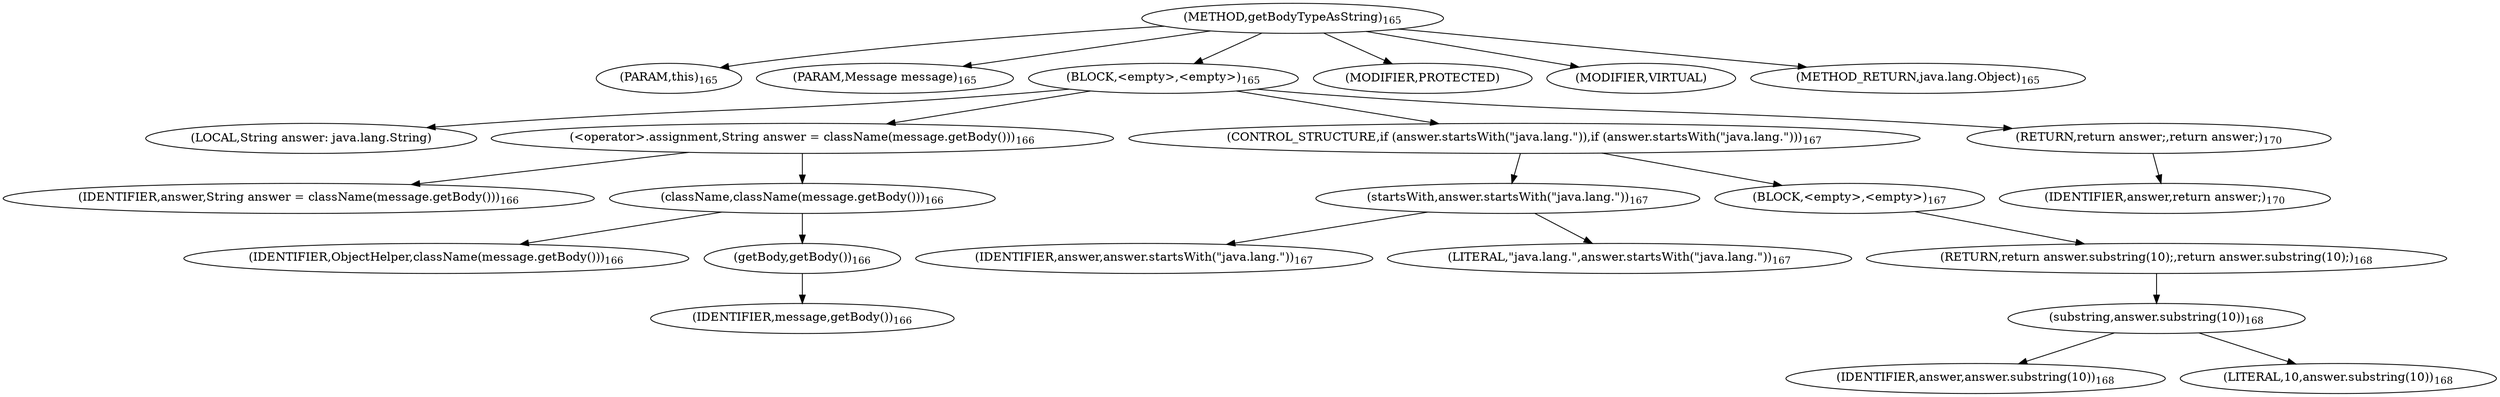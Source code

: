 digraph "getBodyTypeAsString" {  
"502" [label = <(METHOD,getBodyTypeAsString)<SUB>165</SUB>> ]
"503" [label = <(PARAM,this)<SUB>165</SUB>> ]
"504" [label = <(PARAM,Message message)<SUB>165</SUB>> ]
"505" [label = <(BLOCK,&lt;empty&gt;,&lt;empty&gt;)<SUB>165</SUB>> ]
"506" [label = <(LOCAL,String answer: java.lang.String)> ]
"507" [label = <(&lt;operator&gt;.assignment,String answer = className(message.getBody()))<SUB>166</SUB>> ]
"508" [label = <(IDENTIFIER,answer,String answer = className(message.getBody()))<SUB>166</SUB>> ]
"509" [label = <(className,className(message.getBody()))<SUB>166</SUB>> ]
"510" [label = <(IDENTIFIER,ObjectHelper,className(message.getBody()))<SUB>166</SUB>> ]
"511" [label = <(getBody,getBody())<SUB>166</SUB>> ]
"512" [label = <(IDENTIFIER,message,getBody())<SUB>166</SUB>> ]
"513" [label = <(CONTROL_STRUCTURE,if (answer.startsWith(&quot;java.lang.&quot;)),if (answer.startsWith(&quot;java.lang.&quot;)))<SUB>167</SUB>> ]
"514" [label = <(startsWith,answer.startsWith(&quot;java.lang.&quot;))<SUB>167</SUB>> ]
"515" [label = <(IDENTIFIER,answer,answer.startsWith(&quot;java.lang.&quot;))<SUB>167</SUB>> ]
"516" [label = <(LITERAL,&quot;java.lang.&quot;,answer.startsWith(&quot;java.lang.&quot;))<SUB>167</SUB>> ]
"517" [label = <(BLOCK,&lt;empty&gt;,&lt;empty&gt;)<SUB>167</SUB>> ]
"518" [label = <(RETURN,return answer.substring(10);,return answer.substring(10);)<SUB>168</SUB>> ]
"519" [label = <(substring,answer.substring(10))<SUB>168</SUB>> ]
"520" [label = <(IDENTIFIER,answer,answer.substring(10))<SUB>168</SUB>> ]
"521" [label = <(LITERAL,10,answer.substring(10))<SUB>168</SUB>> ]
"522" [label = <(RETURN,return answer;,return answer;)<SUB>170</SUB>> ]
"523" [label = <(IDENTIFIER,answer,return answer;)<SUB>170</SUB>> ]
"524" [label = <(MODIFIER,PROTECTED)> ]
"525" [label = <(MODIFIER,VIRTUAL)> ]
"526" [label = <(METHOD_RETURN,java.lang.Object)<SUB>165</SUB>> ]
  "502" -> "503" 
  "502" -> "504" 
  "502" -> "505" 
  "502" -> "524" 
  "502" -> "525" 
  "502" -> "526" 
  "505" -> "506" 
  "505" -> "507" 
  "505" -> "513" 
  "505" -> "522" 
  "507" -> "508" 
  "507" -> "509" 
  "509" -> "510" 
  "509" -> "511" 
  "511" -> "512" 
  "513" -> "514" 
  "513" -> "517" 
  "514" -> "515" 
  "514" -> "516" 
  "517" -> "518" 
  "518" -> "519" 
  "519" -> "520" 
  "519" -> "521" 
  "522" -> "523" 
}
